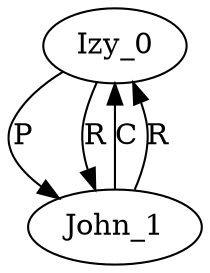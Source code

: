 digraph Test {
    Izy_0[label="Izy_0"];
    John_1[label="John_1"];
    Izy_0 -> John_1[label="P"];
    John_1 -> Izy_0[label="C"];
    John_1 -> Izy_0[label="R"];
    Izy_0 -> John_1[label="R"];
}

